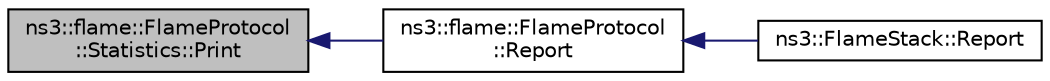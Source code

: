 digraph "ns3::flame::FlameProtocol::Statistics::Print"
{
  edge [fontname="Helvetica",fontsize="10",labelfontname="Helvetica",labelfontsize="10"];
  node [fontname="Helvetica",fontsize="10",shape=record];
  rankdir="LR";
  Node1 [label="ns3::flame::FlameProtocol\l::Statistics::Print",height=0.2,width=0.4,color="black", fillcolor="grey75", style="filled", fontcolor="black"];
  Node1 -> Node2 [dir="back",color="midnightblue",fontsize="10",style="solid"];
  Node2 [label="ns3::flame::FlameProtocol\l::Report",height=0.2,width=0.4,color="black", fillcolor="white", style="filled",URL="$dd/d6a/classns3_1_1flame_1_1FlameProtocol.html#a32bfb167dae175a923cc85b346b9cfde"];
  Node2 -> Node3 [dir="back",color="midnightblue",fontsize="10",style="solid"];
  Node3 [label="ns3::FlameStack::Report",height=0.2,width=0.4,color="black", fillcolor="white", style="filled",URL="$d0/dfd/classns3_1_1FlameStack.html#a6f7ad90d875c88d10437670b28d9f8e0",tooltip="Print flame protocol statistics. "];
}
